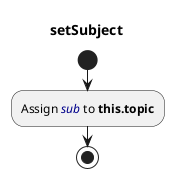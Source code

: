 @startuml
title setSubject
start
:Assign <color:darkblue><i>sub</i></color> to <b>this.topic</b>;
stop
@enduml

